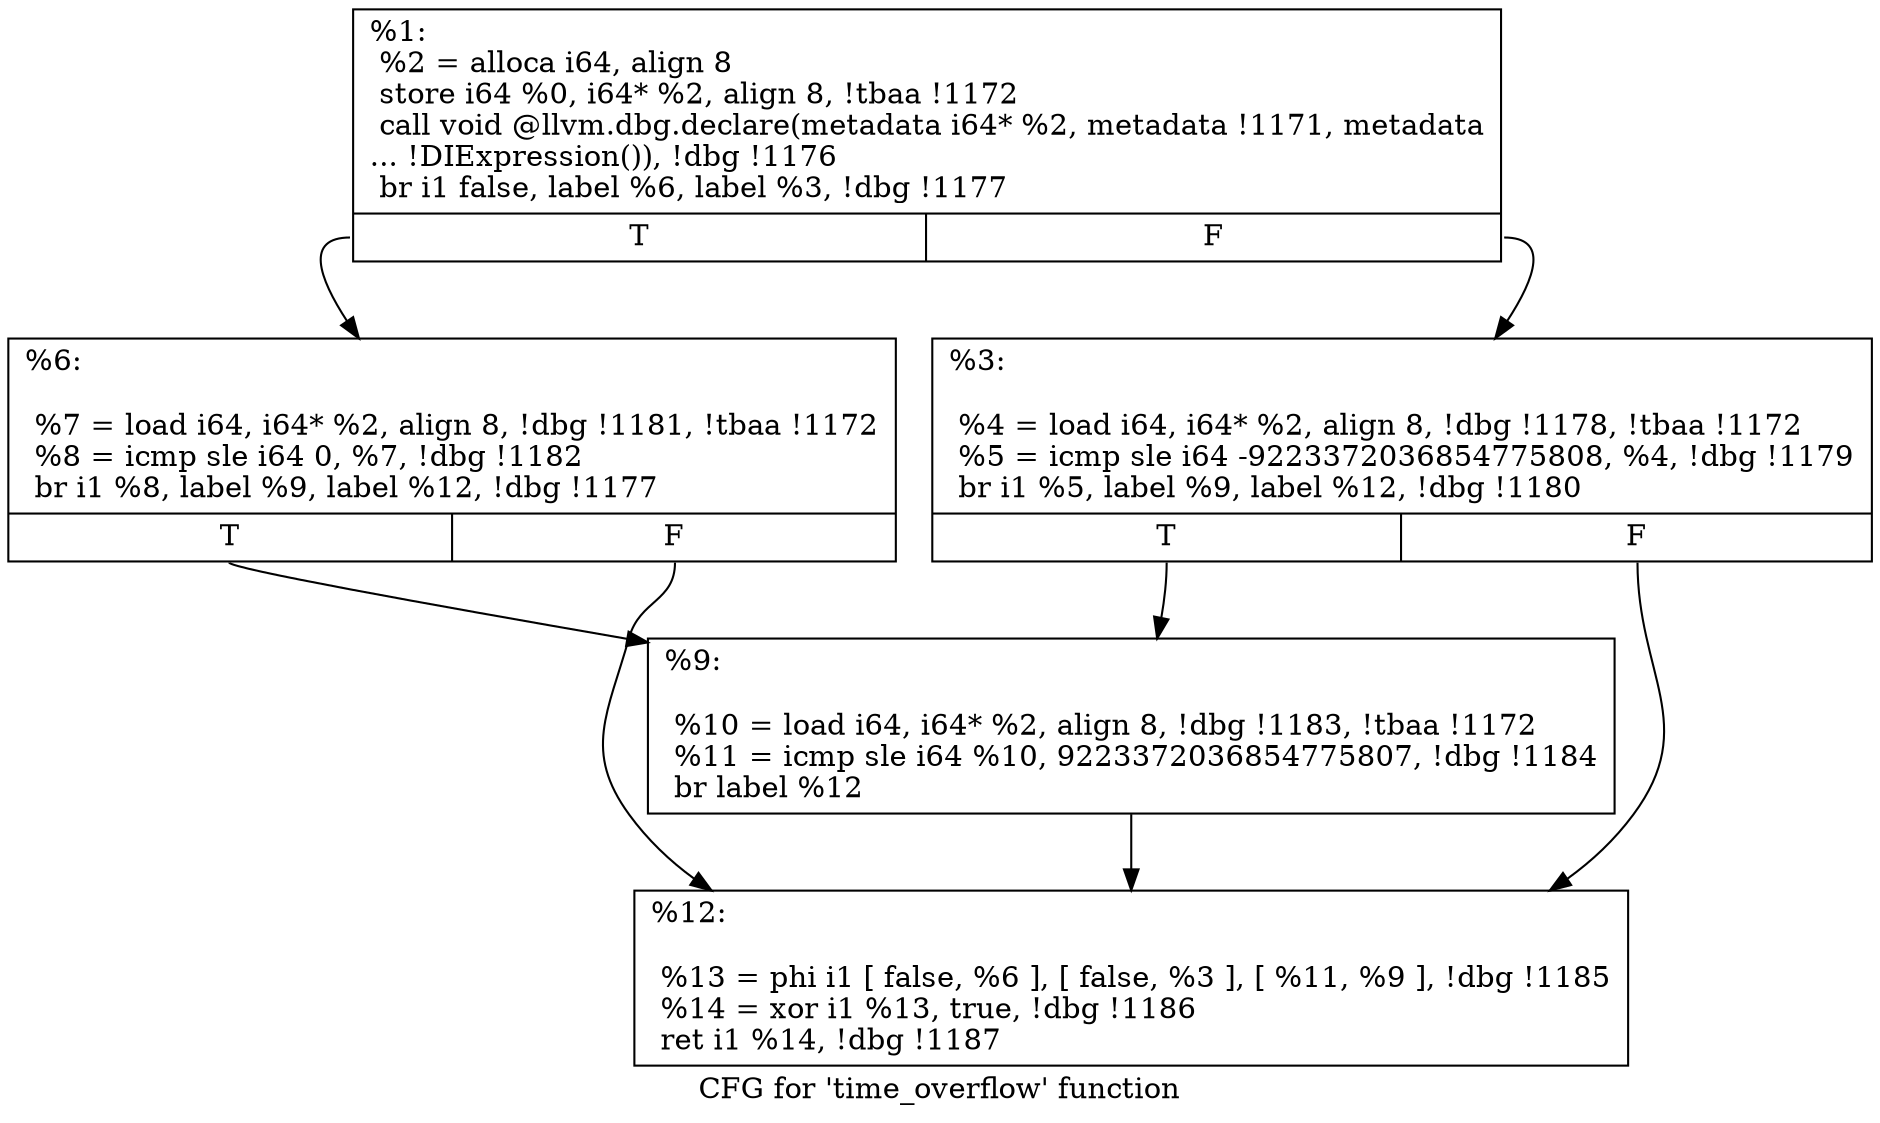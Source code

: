 digraph "CFG for 'time_overflow' function" {
	label="CFG for 'time_overflow' function";

	Node0x1cc5ef0 [shape=record,label="{%1:\l  %2 = alloca i64, align 8\l  store i64 %0, i64* %2, align 8, !tbaa !1172\l  call void @llvm.dbg.declare(metadata i64* %2, metadata !1171, metadata\l... !DIExpression()), !dbg !1176\l  br i1 false, label %6, label %3, !dbg !1177\l|{<s0>T|<s1>F}}"];
	Node0x1cc5ef0:s0 -> Node0x1cc75a0;
	Node0x1cc5ef0:s1 -> Node0x1cc7550;
	Node0x1cc7550 [shape=record,label="{%3:\l\l  %4 = load i64, i64* %2, align 8, !dbg !1178, !tbaa !1172\l  %5 = icmp sle i64 -9223372036854775808, %4, !dbg !1179\l  br i1 %5, label %9, label %12, !dbg !1180\l|{<s0>T|<s1>F}}"];
	Node0x1cc7550:s0 -> Node0x1cc75f0;
	Node0x1cc7550:s1 -> Node0x1cc7640;
	Node0x1cc75a0 [shape=record,label="{%6:\l\l  %7 = load i64, i64* %2, align 8, !dbg !1181, !tbaa !1172\l  %8 = icmp sle i64 0, %7, !dbg !1182\l  br i1 %8, label %9, label %12, !dbg !1177\l|{<s0>T|<s1>F}}"];
	Node0x1cc75a0:s0 -> Node0x1cc75f0;
	Node0x1cc75a0:s1 -> Node0x1cc7640;
	Node0x1cc75f0 [shape=record,label="{%9:\l\l  %10 = load i64, i64* %2, align 8, !dbg !1183, !tbaa !1172\l  %11 = icmp sle i64 %10, 9223372036854775807, !dbg !1184\l  br label %12\l}"];
	Node0x1cc75f0 -> Node0x1cc7640;
	Node0x1cc7640 [shape=record,label="{%12:\l\l  %13 = phi i1 [ false, %6 ], [ false, %3 ], [ %11, %9 ], !dbg !1185\l  %14 = xor i1 %13, true, !dbg !1186\l  ret i1 %14, !dbg !1187\l}"];
}
